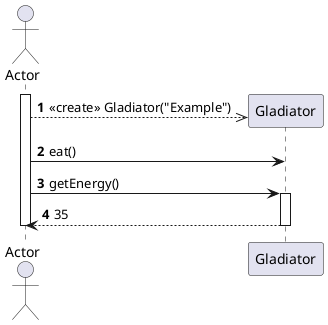 @startuml
autonumber
actor Actor
activate Actor

create Gladiator
Actor -->> Gladiator: <<create>> Gladiator("Example")
Actor -> Gladiator: eat()

Actor -> Gladiator: getEnergy()
activate Gladiator
    Gladiator --> Actor: 35
deactivate Gladiator

deactivate Actor
@enduml